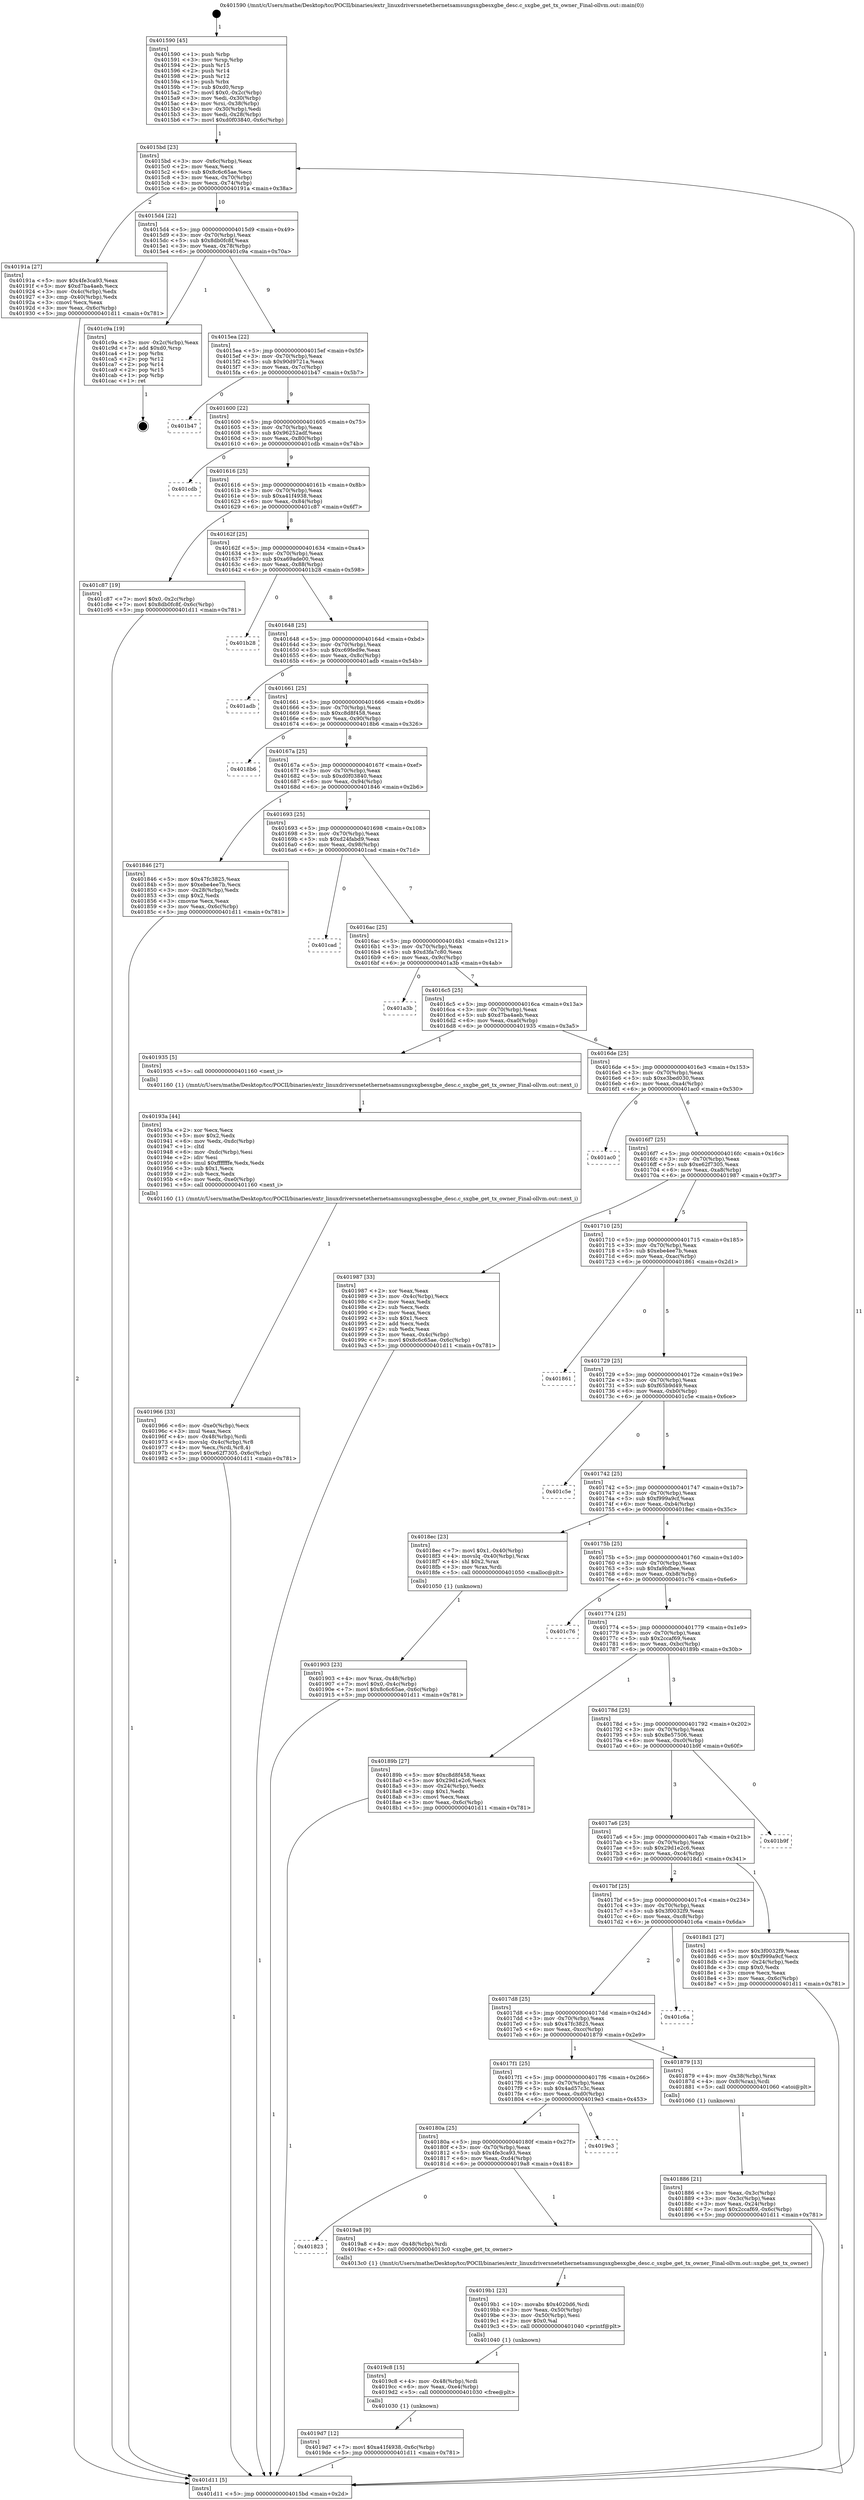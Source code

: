 digraph "0x401590" {
  label = "0x401590 (/mnt/c/Users/mathe/Desktop/tcc/POCII/binaries/extr_linuxdriversnetethernetsamsungsxgbesxgbe_desc.c_sxgbe_get_tx_owner_Final-ollvm.out::main(0))"
  labelloc = "t"
  node[shape=record]

  Entry [label="",width=0.3,height=0.3,shape=circle,fillcolor=black,style=filled]
  "0x4015bd" [label="{
     0x4015bd [23]\l
     | [instrs]\l
     &nbsp;&nbsp;0x4015bd \<+3\>: mov -0x6c(%rbp),%eax\l
     &nbsp;&nbsp;0x4015c0 \<+2\>: mov %eax,%ecx\l
     &nbsp;&nbsp;0x4015c2 \<+6\>: sub $0x8c6c65ae,%ecx\l
     &nbsp;&nbsp;0x4015c8 \<+3\>: mov %eax,-0x70(%rbp)\l
     &nbsp;&nbsp;0x4015cb \<+3\>: mov %ecx,-0x74(%rbp)\l
     &nbsp;&nbsp;0x4015ce \<+6\>: je 000000000040191a \<main+0x38a\>\l
  }"]
  "0x40191a" [label="{
     0x40191a [27]\l
     | [instrs]\l
     &nbsp;&nbsp;0x40191a \<+5\>: mov $0x4fe3ca93,%eax\l
     &nbsp;&nbsp;0x40191f \<+5\>: mov $0xd7ba4aeb,%ecx\l
     &nbsp;&nbsp;0x401924 \<+3\>: mov -0x4c(%rbp),%edx\l
     &nbsp;&nbsp;0x401927 \<+3\>: cmp -0x40(%rbp),%edx\l
     &nbsp;&nbsp;0x40192a \<+3\>: cmovl %ecx,%eax\l
     &nbsp;&nbsp;0x40192d \<+3\>: mov %eax,-0x6c(%rbp)\l
     &nbsp;&nbsp;0x401930 \<+5\>: jmp 0000000000401d11 \<main+0x781\>\l
  }"]
  "0x4015d4" [label="{
     0x4015d4 [22]\l
     | [instrs]\l
     &nbsp;&nbsp;0x4015d4 \<+5\>: jmp 00000000004015d9 \<main+0x49\>\l
     &nbsp;&nbsp;0x4015d9 \<+3\>: mov -0x70(%rbp),%eax\l
     &nbsp;&nbsp;0x4015dc \<+5\>: sub $0x8db0fc8f,%eax\l
     &nbsp;&nbsp;0x4015e1 \<+3\>: mov %eax,-0x78(%rbp)\l
     &nbsp;&nbsp;0x4015e4 \<+6\>: je 0000000000401c9a \<main+0x70a\>\l
  }"]
  Exit [label="",width=0.3,height=0.3,shape=circle,fillcolor=black,style=filled,peripheries=2]
  "0x401c9a" [label="{
     0x401c9a [19]\l
     | [instrs]\l
     &nbsp;&nbsp;0x401c9a \<+3\>: mov -0x2c(%rbp),%eax\l
     &nbsp;&nbsp;0x401c9d \<+7\>: add $0xd0,%rsp\l
     &nbsp;&nbsp;0x401ca4 \<+1\>: pop %rbx\l
     &nbsp;&nbsp;0x401ca5 \<+2\>: pop %r12\l
     &nbsp;&nbsp;0x401ca7 \<+2\>: pop %r14\l
     &nbsp;&nbsp;0x401ca9 \<+2\>: pop %r15\l
     &nbsp;&nbsp;0x401cab \<+1\>: pop %rbp\l
     &nbsp;&nbsp;0x401cac \<+1\>: ret\l
  }"]
  "0x4015ea" [label="{
     0x4015ea [22]\l
     | [instrs]\l
     &nbsp;&nbsp;0x4015ea \<+5\>: jmp 00000000004015ef \<main+0x5f\>\l
     &nbsp;&nbsp;0x4015ef \<+3\>: mov -0x70(%rbp),%eax\l
     &nbsp;&nbsp;0x4015f2 \<+5\>: sub $0x90d9721a,%eax\l
     &nbsp;&nbsp;0x4015f7 \<+3\>: mov %eax,-0x7c(%rbp)\l
     &nbsp;&nbsp;0x4015fa \<+6\>: je 0000000000401b47 \<main+0x5b7\>\l
  }"]
  "0x4019d7" [label="{
     0x4019d7 [12]\l
     | [instrs]\l
     &nbsp;&nbsp;0x4019d7 \<+7\>: movl $0xa41f4938,-0x6c(%rbp)\l
     &nbsp;&nbsp;0x4019de \<+5\>: jmp 0000000000401d11 \<main+0x781\>\l
  }"]
  "0x401b47" [label="{
     0x401b47\l
  }", style=dashed]
  "0x401600" [label="{
     0x401600 [22]\l
     | [instrs]\l
     &nbsp;&nbsp;0x401600 \<+5\>: jmp 0000000000401605 \<main+0x75\>\l
     &nbsp;&nbsp;0x401605 \<+3\>: mov -0x70(%rbp),%eax\l
     &nbsp;&nbsp;0x401608 \<+5\>: sub $0x96252adf,%eax\l
     &nbsp;&nbsp;0x40160d \<+3\>: mov %eax,-0x80(%rbp)\l
     &nbsp;&nbsp;0x401610 \<+6\>: je 0000000000401cdb \<main+0x74b\>\l
  }"]
  "0x4019c8" [label="{
     0x4019c8 [15]\l
     | [instrs]\l
     &nbsp;&nbsp;0x4019c8 \<+4\>: mov -0x48(%rbp),%rdi\l
     &nbsp;&nbsp;0x4019cc \<+6\>: mov %eax,-0xe4(%rbp)\l
     &nbsp;&nbsp;0x4019d2 \<+5\>: call 0000000000401030 \<free@plt\>\l
     | [calls]\l
     &nbsp;&nbsp;0x401030 \{1\} (unknown)\l
  }"]
  "0x401cdb" [label="{
     0x401cdb\l
  }", style=dashed]
  "0x401616" [label="{
     0x401616 [25]\l
     | [instrs]\l
     &nbsp;&nbsp;0x401616 \<+5\>: jmp 000000000040161b \<main+0x8b\>\l
     &nbsp;&nbsp;0x40161b \<+3\>: mov -0x70(%rbp),%eax\l
     &nbsp;&nbsp;0x40161e \<+5\>: sub $0xa41f4938,%eax\l
     &nbsp;&nbsp;0x401623 \<+6\>: mov %eax,-0x84(%rbp)\l
     &nbsp;&nbsp;0x401629 \<+6\>: je 0000000000401c87 \<main+0x6f7\>\l
  }"]
  "0x4019b1" [label="{
     0x4019b1 [23]\l
     | [instrs]\l
     &nbsp;&nbsp;0x4019b1 \<+10\>: movabs $0x4020d6,%rdi\l
     &nbsp;&nbsp;0x4019bb \<+3\>: mov %eax,-0x50(%rbp)\l
     &nbsp;&nbsp;0x4019be \<+3\>: mov -0x50(%rbp),%esi\l
     &nbsp;&nbsp;0x4019c1 \<+2\>: mov $0x0,%al\l
     &nbsp;&nbsp;0x4019c3 \<+5\>: call 0000000000401040 \<printf@plt\>\l
     | [calls]\l
     &nbsp;&nbsp;0x401040 \{1\} (unknown)\l
  }"]
  "0x401c87" [label="{
     0x401c87 [19]\l
     | [instrs]\l
     &nbsp;&nbsp;0x401c87 \<+7\>: movl $0x0,-0x2c(%rbp)\l
     &nbsp;&nbsp;0x401c8e \<+7\>: movl $0x8db0fc8f,-0x6c(%rbp)\l
     &nbsp;&nbsp;0x401c95 \<+5\>: jmp 0000000000401d11 \<main+0x781\>\l
  }"]
  "0x40162f" [label="{
     0x40162f [25]\l
     | [instrs]\l
     &nbsp;&nbsp;0x40162f \<+5\>: jmp 0000000000401634 \<main+0xa4\>\l
     &nbsp;&nbsp;0x401634 \<+3\>: mov -0x70(%rbp),%eax\l
     &nbsp;&nbsp;0x401637 \<+5\>: sub $0xa69ade00,%eax\l
     &nbsp;&nbsp;0x40163c \<+6\>: mov %eax,-0x88(%rbp)\l
     &nbsp;&nbsp;0x401642 \<+6\>: je 0000000000401b28 \<main+0x598\>\l
  }"]
  "0x401823" [label="{
     0x401823\l
  }", style=dashed]
  "0x401b28" [label="{
     0x401b28\l
  }", style=dashed]
  "0x401648" [label="{
     0x401648 [25]\l
     | [instrs]\l
     &nbsp;&nbsp;0x401648 \<+5\>: jmp 000000000040164d \<main+0xbd\>\l
     &nbsp;&nbsp;0x40164d \<+3\>: mov -0x70(%rbp),%eax\l
     &nbsp;&nbsp;0x401650 \<+5\>: sub $0xc69fed9e,%eax\l
     &nbsp;&nbsp;0x401655 \<+6\>: mov %eax,-0x8c(%rbp)\l
     &nbsp;&nbsp;0x40165b \<+6\>: je 0000000000401adb \<main+0x54b\>\l
  }"]
  "0x4019a8" [label="{
     0x4019a8 [9]\l
     | [instrs]\l
     &nbsp;&nbsp;0x4019a8 \<+4\>: mov -0x48(%rbp),%rdi\l
     &nbsp;&nbsp;0x4019ac \<+5\>: call 00000000004013c0 \<sxgbe_get_tx_owner\>\l
     | [calls]\l
     &nbsp;&nbsp;0x4013c0 \{1\} (/mnt/c/Users/mathe/Desktop/tcc/POCII/binaries/extr_linuxdriversnetethernetsamsungsxgbesxgbe_desc.c_sxgbe_get_tx_owner_Final-ollvm.out::sxgbe_get_tx_owner)\l
  }"]
  "0x401adb" [label="{
     0x401adb\l
  }", style=dashed]
  "0x401661" [label="{
     0x401661 [25]\l
     | [instrs]\l
     &nbsp;&nbsp;0x401661 \<+5\>: jmp 0000000000401666 \<main+0xd6\>\l
     &nbsp;&nbsp;0x401666 \<+3\>: mov -0x70(%rbp),%eax\l
     &nbsp;&nbsp;0x401669 \<+5\>: sub $0xc8d8f458,%eax\l
     &nbsp;&nbsp;0x40166e \<+6\>: mov %eax,-0x90(%rbp)\l
     &nbsp;&nbsp;0x401674 \<+6\>: je 00000000004018b6 \<main+0x326\>\l
  }"]
  "0x40180a" [label="{
     0x40180a [25]\l
     | [instrs]\l
     &nbsp;&nbsp;0x40180a \<+5\>: jmp 000000000040180f \<main+0x27f\>\l
     &nbsp;&nbsp;0x40180f \<+3\>: mov -0x70(%rbp),%eax\l
     &nbsp;&nbsp;0x401812 \<+5\>: sub $0x4fe3ca93,%eax\l
     &nbsp;&nbsp;0x401817 \<+6\>: mov %eax,-0xd4(%rbp)\l
     &nbsp;&nbsp;0x40181d \<+6\>: je 00000000004019a8 \<main+0x418\>\l
  }"]
  "0x4018b6" [label="{
     0x4018b6\l
  }", style=dashed]
  "0x40167a" [label="{
     0x40167a [25]\l
     | [instrs]\l
     &nbsp;&nbsp;0x40167a \<+5\>: jmp 000000000040167f \<main+0xef\>\l
     &nbsp;&nbsp;0x40167f \<+3\>: mov -0x70(%rbp),%eax\l
     &nbsp;&nbsp;0x401682 \<+5\>: sub $0xd0f03840,%eax\l
     &nbsp;&nbsp;0x401687 \<+6\>: mov %eax,-0x94(%rbp)\l
     &nbsp;&nbsp;0x40168d \<+6\>: je 0000000000401846 \<main+0x2b6\>\l
  }"]
  "0x4019e3" [label="{
     0x4019e3\l
  }", style=dashed]
  "0x401846" [label="{
     0x401846 [27]\l
     | [instrs]\l
     &nbsp;&nbsp;0x401846 \<+5\>: mov $0x47fc3825,%eax\l
     &nbsp;&nbsp;0x40184b \<+5\>: mov $0xebe4ee7b,%ecx\l
     &nbsp;&nbsp;0x401850 \<+3\>: mov -0x28(%rbp),%edx\l
     &nbsp;&nbsp;0x401853 \<+3\>: cmp $0x2,%edx\l
     &nbsp;&nbsp;0x401856 \<+3\>: cmovne %ecx,%eax\l
     &nbsp;&nbsp;0x401859 \<+3\>: mov %eax,-0x6c(%rbp)\l
     &nbsp;&nbsp;0x40185c \<+5\>: jmp 0000000000401d11 \<main+0x781\>\l
  }"]
  "0x401693" [label="{
     0x401693 [25]\l
     | [instrs]\l
     &nbsp;&nbsp;0x401693 \<+5\>: jmp 0000000000401698 \<main+0x108\>\l
     &nbsp;&nbsp;0x401698 \<+3\>: mov -0x70(%rbp),%eax\l
     &nbsp;&nbsp;0x40169b \<+5\>: sub $0xd24fabd9,%eax\l
     &nbsp;&nbsp;0x4016a0 \<+6\>: mov %eax,-0x98(%rbp)\l
     &nbsp;&nbsp;0x4016a6 \<+6\>: je 0000000000401cad \<main+0x71d\>\l
  }"]
  "0x401d11" [label="{
     0x401d11 [5]\l
     | [instrs]\l
     &nbsp;&nbsp;0x401d11 \<+5\>: jmp 00000000004015bd \<main+0x2d\>\l
  }"]
  "0x401590" [label="{
     0x401590 [45]\l
     | [instrs]\l
     &nbsp;&nbsp;0x401590 \<+1\>: push %rbp\l
     &nbsp;&nbsp;0x401591 \<+3\>: mov %rsp,%rbp\l
     &nbsp;&nbsp;0x401594 \<+2\>: push %r15\l
     &nbsp;&nbsp;0x401596 \<+2\>: push %r14\l
     &nbsp;&nbsp;0x401598 \<+2\>: push %r12\l
     &nbsp;&nbsp;0x40159a \<+1\>: push %rbx\l
     &nbsp;&nbsp;0x40159b \<+7\>: sub $0xd0,%rsp\l
     &nbsp;&nbsp;0x4015a2 \<+7\>: movl $0x0,-0x2c(%rbp)\l
     &nbsp;&nbsp;0x4015a9 \<+3\>: mov %edi,-0x30(%rbp)\l
     &nbsp;&nbsp;0x4015ac \<+4\>: mov %rsi,-0x38(%rbp)\l
     &nbsp;&nbsp;0x4015b0 \<+3\>: mov -0x30(%rbp),%edi\l
     &nbsp;&nbsp;0x4015b3 \<+3\>: mov %edi,-0x28(%rbp)\l
     &nbsp;&nbsp;0x4015b6 \<+7\>: movl $0xd0f03840,-0x6c(%rbp)\l
  }"]
  "0x401966" [label="{
     0x401966 [33]\l
     | [instrs]\l
     &nbsp;&nbsp;0x401966 \<+6\>: mov -0xe0(%rbp),%ecx\l
     &nbsp;&nbsp;0x40196c \<+3\>: imul %eax,%ecx\l
     &nbsp;&nbsp;0x40196f \<+4\>: mov -0x48(%rbp),%rdi\l
     &nbsp;&nbsp;0x401973 \<+4\>: movslq -0x4c(%rbp),%r8\l
     &nbsp;&nbsp;0x401977 \<+4\>: mov %ecx,(%rdi,%r8,4)\l
     &nbsp;&nbsp;0x40197b \<+7\>: movl $0xe62f7305,-0x6c(%rbp)\l
     &nbsp;&nbsp;0x401982 \<+5\>: jmp 0000000000401d11 \<main+0x781\>\l
  }"]
  "0x401cad" [label="{
     0x401cad\l
  }", style=dashed]
  "0x4016ac" [label="{
     0x4016ac [25]\l
     | [instrs]\l
     &nbsp;&nbsp;0x4016ac \<+5\>: jmp 00000000004016b1 \<main+0x121\>\l
     &nbsp;&nbsp;0x4016b1 \<+3\>: mov -0x70(%rbp),%eax\l
     &nbsp;&nbsp;0x4016b4 \<+5\>: sub $0xd3fa7c80,%eax\l
     &nbsp;&nbsp;0x4016b9 \<+6\>: mov %eax,-0x9c(%rbp)\l
     &nbsp;&nbsp;0x4016bf \<+6\>: je 0000000000401a3b \<main+0x4ab\>\l
  }"]
  "0x40193a" [label="{
     0x40193a [44]\l
     | [instrs]\l
     &nbsp;&nbsp;0x40193a \<+2\>: xor %ecx,%ecx\l
     &nbsp;&nbsp;0x40193c \<+5\>: mov $0x2,%edx\l
     &nbsp;&nbsp;0x401941 \<+6\>: mov %edx,-0xdc(%rbp)\l
     &nbsp;&nbsp;0x401947 \<+1\>: cltd\l
     &nbsp;&nbsp;0x401948 \<+6\>: mov -0xdc(%rbp),%esi\l
     &nbsp;&nbsp;0x40194e \<+2\>: idiv %esi\l
     &nbsp;&nbsp;0x401950 \<+6\>: imul $0xfffffffe,%edx,%edx\l
     &nbsp;&nbsp;0x401956 \<+3\>: sub $0x1,%ecx\l
     &nbsp;&nbsp;0x401959 \<+2\>: sub %ecx,%edx\l
     &nbsp;&nbsp;0x40195b \<+6\>: mov %edx,-0xe0(%rbp)\l
     &nbsp;&nbsp;0x401961 \<+5\>: call 0000000000401160 \<next_i\>\l
     | [calls]\l
     &nbsp;&nbsp;0x401160 \{1\} (/mnt/c/Users/mathe/Desktop/tcc/POCII/binaries/extr_linuxdriversnetethernetsamsungsxgbesxgbe_desc.c_sxgbe_get_tx_owner_Final-ollvm.out::next_i)\l
  }"]
  "0x401a3b" [label="{
     0x401a3b\l
  }", style=dashed]
  "0x4016c5" [label="{
     0x4016c5 [25]\l
     | [instrs]\l
     &nbsp;&nbsp;0x4016c5 \<+5\>: jmp 00000000004016ca \<main+0x13a\>\l
     &nbsp;&nbsp;0x4016ca \<+3\>: mov -0x70(%rbp),%eax\l
     &nbsp;&nbsp;0x4016cd \<+5\>: sub $0xd7ba4aeb,%eax\l
     &nbsp;&nbsp;0x4016d2 \<+6\>: mov %eax,-0xa0(%rbp)\l
     &nbsp;&nbsp;0x4016d8 \<+6\>: je 0000000000401935 \<main+0x3a5\>\l
  }"]
  "0x401903" [label="{
     0x401903 [23]\l
     | [instrs]\l
     &nbsp;&nbsp;0x401903 \<+4\>: mov %rax,-0x48(%rbp)\l
     &nbsp;&nbsp;0x401907 \<+7\>: movl $0x0,-0x4c(%rbp)\l
     &nbsp;&nbsp;0x40190e \<+7\>: movl $0x8c6c65ae,-0x6c(%rbp)\l
     &nbsp;&nbsp;0x401915 \<+5\>: jmp 0000000000401d11 \<main+0x781\>\l
  }"]
  "0x401935" [label="{
     0x401935 [5]\l
     | [instrs]\l
     &nbsp;&nbsp;0x401935 \<+5\>: call 0000000000401160 \<next_i\>\l
     | [calls]\l
     &nbsp;&nbsp;0x401160 \{1\} (/mnt/c/Users/mathe/Desktop/tcc/POCII/binaries/extr_linuxdriversnetethernetsamsungsxgbesxgbe_desc.c_sxgbe_get_tx_owner_Final-ollvm.out::next_i)\l
  }"]
  "0x4016de" [label="{
     0x4016de [25]\l
     | [instrs]\l
     &nbsp;&nbsp;0x4016de \<+5\>: jmp 00000000004016e3 \<main+0x153\>\l
     &nbsp;&nbsp;0x4016e3 \<+3\>: mov -0x70(%rbp),%eax\l
     &nbsp;&nbsp;0x4016e6 \<+5\>: sub $0xe3bed030,%eax\l
     &nbsp;&nbsp;0x4016eb \<+6\>: mov %eax,-0xa4(%rbp)\l
     &nbsp;&nbsp;0x4016f1 \<+6\>: je 0000000000401ac0 \<main+0x530\>\l
  }"]
  "0x401886" [label="{
     0x401886 [21]\l
     | [instrs]\l
     &nbsp;&nbsp;0x401886 \<+3\>: mov %eax,-0x3c(%rbp)\l
     &nbsp;&nbsp;0x401889 \<+3\>: mov -0x3c(%rbp),%eax\l
     &nbsp;&nbsp;0x40188c \<+3\>: mov %eax,-0x24(%rbp)\l
     &nbsp;&nbsp;0x40188f \<+7\>: movl $0x2ccaf69,-0x6c(%rbp)\l
     &nbsp;&nbsp;0x401896 \<+5\>: jmp 0000000000401d11 \<main+0x781\>\l
  }"]
  "0x401ac0" [label="{
     0x401ac0\l
  }", style=dashed]
  "0x4016f7" [label="{
     0x4016f7 [25]\l
     | [instrs]\l
     &nbsp;&nbsp;0x4016f7 \<+5\>: jmp 00000000004016fc \<main+0x16c\>\l
     &nbsp;&nbsp;0x4016fc \<+3\>: mov -0x70(%rbp),%eax\l
     &nbsp;&nbsp;0x4016ff \<+5\>: sub $0xe62f7305,%eax\l
     &nbsp;&nbsp;0x401704 \<+6\>: mov %eax,-0xa8(%rbp)\l
     &nbsp;&nbsp;0x40170a \<+6\>: je 0000000000401987 \<main+0x3f7\>\l
  }"]
  "0x4017f1" [label="{
     0x4017f1 [25]\l
     | [instrs]\l
     &nbsp;&nbsp;0x4017f1 \<+5\>: jmp 00000000004017f6 \<main+0x266\>\l
     &nbsp;&nbsp;0x4017f6 \<+3\>: mov -0x70(%rbp),%eax\l
     &nbsp;&nbsp;0x4017f9 \<+5\>: sub $0x4ad57c3c,%eax\l
     &nbsp;&nbsp;0x4017fe \<+6\>: mov %eax,-0xd0(%rbp)\l
     &nbsp;&nbsp;0x401804 \<+6\>: je 00000000004019e3 \<main+0x453\>\l
  }"]
  "0x401987" [label="{
     0x401987 [33]\l
     | [instrs]\l
     &nbsp;&nbsp;0x401987 \<+2\>: xor %eax,%eax\l
     &nbsp;&nbsp;0x401989 \<+3\>: mov -0x4c(%rbp),%ecx\l
     &nbsp;&nbsp;0x40198c \<+2\>: mov %eax,%edx\l
     &nbsp;&nbsp;0x40198e \<+2\>: sub %ecx,%edx\l
     &nbsp;&nbsp;0x401990 \<+2\>: mov %eax,%ecx\l
     &nbsp;&nbsp;0x401992 \<+3\>: sub $0x1,%ecx\l
     &nbsp;&nbsp;0x401995 \<+2\>: add %ecx,%edx\l
     &nbsp;&nbsp;0x401997 \<+2\>: sub %edx,%eax\l
     &nbsp;&nbsp;0x401999 \<+3\>: mov %eax,-0x4c(%rbp)\l
     &nbsp;&nbsp;0x40199c \<+7\>: movl $0x8c6c65ae,-0x6c(%rbp)\l
     &nbsp;&nbsp;0x4019a3 \<+5\>: jmp 0000000000401d11 \<main+0x781\>\l
  }"]
  "0x401710" [label="{
     0x401710 [25]\l
     | [instrs]\l
     &nbsp;&nbsp;0x401710 \<+5\>: jmp 0000000000401715 \<main+0x185\>\l
     &nbsp;&nbsp;0x401715 \<+3\>: mov -0x70(%rbp),%eax\l
     &nbsp;&nbsp;0x401718 \<+5\>: sub $0xebe4ee7b,%eax\l
     &nbsp;&nbsp;0x40171d \<+6\>: mov %eax,-0xac(%rbp)\l
     &nbsp;&nbsp;0x401723 \<+6\>: je 0000000000401861 \<main+0x2d1\>\l
  }"]
  "0x401879" [label="{
     0x401879 [13]\l
     | [instrs]\l
     &nbsp;&nbsp;0x401879 \<+4\>: mov -0x38(%rbp),%rax\l
     &nbsp;&nbsp;0x40187d \<+4\>: mov 0x8(%rax),%rdi\l
     &nbsp;&nbsp;0x401881 \<+5\>: call 0000000000401060 \<atoi@plt\>\l
     | [calls]\l
     &nbsp;&nbsp;0x401060 \{1\} (unknown)\l
  }"]
  "0x401861" [label="{
     0x401861\l
  }", style=dashed]
  "0x401729" [label="{
     0x401729 [25]\l
     | [instrs]\l
     &nbsp;&nbsp;0x401729 \<+5\>: jmp 000000000040172e \<main+0x19e\>\l
     &nbsp;&nbsp;0x40172e \<+3\>: mov -0x70(%rbp),%eax\l
     &nbsp;&nbsp;0x401731 \<+5\>: sub $0xf65b9d49,%eax\l
     &nbsp;&nbsp;0x401736 \<+6\>: mov %eax,-0xb0(%rbp)\l
     &nbsp;&nbsp;0x40173c \<+6\>: je 0000000000401c5e \<main+0x6ce\>\l
  }"]
  "0x4017d8" [label="{
     0x4017d8 [25]\l
     | [instrs]\l
     &nbsp;&nbsp;0x4017d8 \<+5\>: jmp 00000000004017dd \<main+0x24d\>\l
     &nbsp;&nbsp;0x4017dd \<+3\>: mov -0x70(%rbp),%eax\l
     &nbsp;&nbsp;0x4017e0 \<+5\>: sub $0x47fc3825,%eax\l
     &nbsp;&nbsp;0x4017e5 \<+6\>: mov %eax,-0xcc(%rbp)\l
     &nbsp;&nbsp;0x4017eb \<+6\>: je 0000000000401879 \<main+0x2e9\>\l
  }"]
  "0x401c5e" [label="{
     0x401c5e\l
  }", style=dashed]
  "0x401742" [label="{
     0x401742 [25]\l
     | [instrs]\l
     &nbsp;&nbsp;0x401742 \<+5\>: jmp 0000000000401747 \<main+0x1b7\>\l
     &nbsp;&nbsp;0x401747 \<+3\>: mov -0x70(%rbp),%eax\l
     &nbsp;&nbsp;0x40174a \<+5\>: sub $0xf999a9cf,%eax\l
     &nbsp;&nbsp;0x40174f \<+6\>: mov %eax,-0xb4(%rbp)\l
     &nbsp;&nbsp;0x401755 \<+6\>: je 00000000004018ec \<main+0x35c\>\l
  }"]
  "0x401c6a" [label="{
     0x401c6a\l
  }", style=dashed]
  "0x4018ec" [label="{
     0x4018ec [23]\l
     | [instrs]\l
     &nbsp;&nbsp;0x4018ec \<+7\>: movl $0x1,-0x40(%rbp)\l
     &nbsp;&nbsp;0x4018f3 \<+4\>: movslq -0x40(%rbp),%rax\l
     &nbsp;&nbsp;0x4018f7 \<+4\>: shl $0x2,%rax\l
     &nbsp;&nbsp;0x4018fb \<+3\>: mov %rax,%rdi\l
     &nbsp;&nbsp;0x4018fe \<+5\>: call 0000000000401050 \<malloc@plt\>\l
     | [calls]\l
     &nbsp;&nbsp;0x401050 \{1\} (unknown)\l
  }"]
  "0x40175b" [label="{
     0x40175b [25]\l
     | [instrs]\l
     &nbsp;&nbsp;0x40175b \<+5\>: jmp 0000000000401760 \<main+0x1d0\>\l
     &nbsp;&nbsp;0x401760 \<+3\>: mov -0x70(%rbp),%eax\l
     &nbsp;&nbsp;0x401763 \<+5\>: sub $0xfa9bfbee,%eax\l
     &nbsp;&nbsp;0x401768 \<+6\>: mov %eax,-0xb8(%rbp)\l
     &nbsp;&nbsp;0x40176e \<+6\>: je 0000000000401c76 \<main+0x6e6\>\l
  }"]
  "0x4017bf" [label="{
     0x4017bf [25]\l
     | [instrs]\l
     &nbsp;&nbsp;0x4017bf \<+5\>: jmp 00000000004017c4 \<main+0x234\>\l
     &nbsp;&nbsp;0x4017c4 \<+3\>: mov -0x70(%rbp),%eax\l
     &nbsp;&nbsp;0x4017c7 \<+5\>: sub $0x3f0032f9,%eax\l
     &nbsp;&nbsp;0x4017cc \<+6\>: mov %eax,-0xc8(%rbp)\l
     &nbsp;&nbsp;0x4017d2 \<+6\>: je 0000000000401c6a \<main+0x6da\>\l
  }"]
  "0x401c76" [label="{
     0x401c76\l
  }", style=dashed]
  "0x401774" [label="{
     0x401774 [25]\l
     | [instrs]\l
     &nbsp;&nbsp;0x401774 \<+5\>: jmp 0000000000401779 \<main+0x1e9\>\l
     &nbsp;&nbsp;0x401779 \<+3\>: mov -0x70(%rbp),%eax\l
     &nbsp;&nbsp;0x40177c \<+5\>: sub $0x2ccaf69,%eax\l
     &nbsp;&nbsp;0x401781 \<+6\>: mov %eax,-0xbc(%rbp)\l
     &nbsp;&nbsp;0x401787 \<+6\>: je 000000000040189b \<main+0x30b\>\l
  }"]
  "0x4018d1" [label="{
     0x4018d1 [27]\l
     | [instrs]\l
     &nbsp;&nbsp;0x4018d1 \<+5\>: mov $0x3f0032f9,%eax\l
     &nbsp;&nbsp;0x4018d6 \<+5\>: mov $0xf999a9cf,%ecx\l
     &nbsp;&nbsp;0x4018db \<+3\>: mov -0x24(%rbp),%edx\l
     &nbsp;&nbsp;0x4018de \<+3\>: cmp $0x0,%edx\l
     &nbsp;&nbsp;0x4018e1 \<+3\>: cmove %ecx,%eax\l
     &nbsp;&nbsp;0x4018e4 \<+3\>: mov %eax,-0x6c(%rbp)\l
     &nbsp;&nbsp;0x4018e7 \<+5\>: jmp 0000000000401d11 \<main+0x781\>\l
  }"]
  "0x40189b" [label="{
     0x40189b [27]\l
     | [instrs]\l
     &nbsp;&nbsp;0x40189b \<+5\>: mov $0xc8d8f458,%eax\l
     &nbsp;&nbsp;0x4018a0 \<+5\>: mov $0x29d1e2c6,%ecx\l
     &nbsp;&nbsp;0x4018a5 \<+3\>: mov -0x24(%rbp),%edx\l
     &nbsp;&nbsp;0x4018a8 \<+3\>: cmp $0x1,%edx\l
     &nbsp;&nbsp;0x4018ab \<+3\>: cmovl %ecx,%eax\l
     &nbsp;&nbsp;0x4018ae \<+3\>: mov %eax,-0x6c(%rbp)\l
     &nbsp;&nbsp;0x4018b1 \<+5\>: jmp 0000000000401d11 \<main+0x781\>\l
  }"]
  "0x40178d" [label="{
     0x40178d [25]\l
     | [instrs]\l
     &nbsp;&nbsp;0x40178d \<+5\>: jmp 0000000000401792 \<main+0x202\>\l
     &nbsp;&nbsp;0x401792 \<+3\>: mov -0x70(%rbp),%eax\l
     &nbsp;&nbsp;0x401795 \<+5\>: sub $0x8e57506,%eax\l
     &nbsp;&nbsp;0x40179a \<+6\>: mov %eax,-0xc0(%rbp)\l
     &nbsp;&nbsp;0x4017a0 \<+6\>: je 0000000000401b9f \<main+0x60f\>\l
  }"]
  "0x4017a6" [label="{
     0x4017a6 [25]\l
     | [instrs]\l
     &nbsp;&nbsp;0x4017a6 \<+5\>: jmp 00000000004017ab \<main+0x21b\>\l
     &nbsp;&nbsp;0x4017ab \<+3\>: mov -0x70(%rbp),%eax\l
     &nbsp;&nbsp;0x4017ae \<+5\>: sub $0x29d1e2c6,%eax\l
     &nbsp;&nbsp;0x4017b3 \<+6\>: mov %eax,-0xc4(%rbp)\l
     &nbsp;&nbsp;0x4017b9 \<+6\>: je 00000000004018d1 \<main+0x341\>\l
  }"]
  "0x401b9f" [label="{
     0x401b9f\l
  }", style=dashed]
  Entry -> "0x401590" [label=" 1"]
  "0x4015bd" -> "0x40191a" [label=" 2"]
  "0x4015bd" -> "0x4015d4" [label=" 10"]
  "0x401c9a" -> Exit [label=" 1"]
  "0x4015d4" -> "0x401c9a" [label=" 1"]
  "0x4015d4" -> "0x4015ea" [label=" 9"]
  "0x401c87" -> "0x401d11" [label=" 1"]
  "0x4015ea" -> "0x401b47" [label=" 0"]
  "0x4015ea" -> "0x401600" [label=" 9"]
  "0x4019d7" -> "0x401d11" [label=" 1"]
  "0x401600" -> "0x401cdb" [label=" 0"]
  "0x401600" -> "0x401616" [label=" 9"]
  "0x4019c8" -> "0x4019d7" [label=" 1"]
  "0x401616" -> "0x401c87" [label=" 1"]
  "0x401616" -> "0x40162f" [label=" 8"]
  "0x4019b1" -> "0x4019c8" [label=" 1"]
  "0x40162f" -> "0x401b28" [label=" 0"]
  "0x40162f" -> "0x401648" [label=" 8"]
  "0x4019a8" -> "0x4019b1" [label=" 1"]
  "0x401648" -> "0x401adb" [label=" 0"]
  "0x401648" -> "0x401661" [label=" 8"]
  "0x40180a" -> "0x401823" [label=" 0"]
  "0x401661" -> "0x4018b6" [label=" 0"]
  "0x401661" -> "0x40167a" [label=" 8"]
  "0x40180a" -> "0x4019a8" [label=" 1"]
  "0x40167a" -> "0x401846" [label=" 1"]
  "0x40167a" -> "0x401693" [label=" 7"]
  "0x401846" -> "0x401d11" [label=" 1"]
  "0x401590" -> "0x4015bd" [label=" 1"]
  "0x401d11" -> "0x4015bd" [label=" 11"]
  "0x4017f1" -> "0x40180a" [label=" 1"]
  "0x401693" -> "0x401cad" [label=" 0"]
  "0x401693" -> "0x4016ac" [label=" 7"]
  "0x4017f1" -> "0x4019e3" [label=" 0"]
  "0x4016ac" -> "0x401a3b" [label=" 0"]
  "0x4016ac" -> "0x4016c5" [label=" 7"]
  "0x401987" -> "0x401d11" [label=" 1"]
  "0x4016c5" -> "0x401935" [label=" 1"]
  "0x4016c5" -> "0x4016de" [label=" 6"]
  "0x401966" -> "0x401d11" [label=" 1"]
  "0x4016de" -> "0x401ac0" [label=" 0"]
  "0x4016de" -> "0x4016f7" [label=" 6"]
  "0x40193a" -> "0x401966" [label=" 1"]
  "0x4016f7" -> "0x401987" [label=" 1"]
  "0x4016f7" -> "0x401710" [label=" 5"]
  "0x401935" -> "0x40193a" [label=" 1"]
  "0x401710" -> "0x401861" [label=" 0"]
  "0x401710" -> "0x401729" [label=" 5"]
  "0x40191a" -> "0x401d11" [label=" 2"]
  "0x401729" -> "0x401c5e" [label=" 0"]
  "0x401729" -> "0x401742" [label=" 5"]
  "0x4018ec" -> "0x401903" [label=" 1"]
  "0x401742" -> "0x4018ec" [label=" 1"]
  "0x401742" -> "0x40175b" [label=" 4"]
  "0x4018d1" -> "0x401d11" [label=" 1"]
  "0x40175b" -> "0x401c76" [label=" 0"]
  "0x40175b" -> "0x401774" [label=" 4"]
  "0x401886" -> "0x401d11" [label=" 1"]
  "0x401774" -> "0x40189b" [label=" 1"]
  "0x401774" -> "0x40178d" [label=" 3"]
  "0x401879" -> "0x401886" [label=" 1"]
  "0x40178d" -> "0x401b9f" [label=" 0"]
  "0x40178d" -> "0x4017a6" [label=" 3"]
  "0x4017d8" -> "0x4017f1" [label=" 1"]
  "0x4017a6" -> "0x4018d1" [label=" 1"]
  "0x4017a6" -> "0x4017bf" [label=" 2"]
  "0x40189b" -> "0x401d11" [label=" 1"]
  "0x4017bf" -> "0x401c6a" [label=" 0"]
  "0x4017bf" -> "0x4017d8" [label=" 2"]
  "0x401903" -> "0x401d11" [label=" 1"]
  "0x4017d8" -> "0x401879" [label=" 1"]
}
